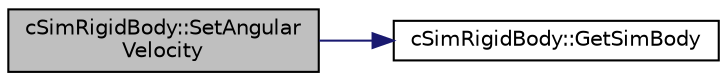 digraph "cSimRigidBody::SetAngularVelocity"
{
 // LATEX_PDF_SIZE
  edge [fontname="Helvetica",fontsize="10",labelfontname="Helvetica",labelfontsize="10"];
  node [fontname="Helvetica",fontsize="10",shape=record];
  rankdir="LR";
  Node1 [label="cSimRigidBody::SetAngular\lVelocity",height=0.2,width=0.4,color="black", fillcolor="grey75", style="filled", fontcolor="black",tooltip=" "];
  Node1 -> Node2 [color="midnightblue",fontsize="10",style="solid",fontname="Helvetica"];
  Node2 [label="cSimRigidBody::GetSimBody",height=0.2,width=0.4,color="black", fillcolor="white", style="filled",URL="$classc_sim_rigid_body.html#a68aa4b8017be11cd171421e37d7852da",tooltip=" "];
}
